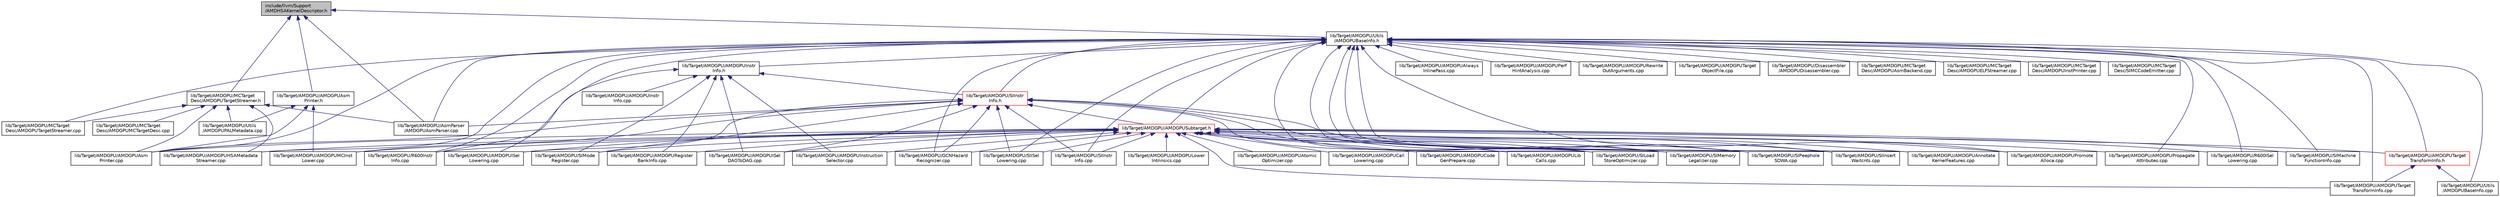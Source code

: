 digraph "include/llvm/Support/AMDHSAKernelDescriptor.h"
{
 // LATEX_PDF_SIZE
  bgcolor="transparent";
  edge [fontname="Helvetica",fontsize="10",labelfontname="Helvetica",labelfontsize="10"];
  node [fontname="Helvetica",fontsize="10",shape="box"];
  Node1 [label="include/llvm/Support\l/AMDHSAKernelDescriptor.h",height=0.2,width=0.4,color="black", fillcolor="grey75", style="filled", fontcolor="black",tooltip="AMDHSA kernel descriptor definitions."];
  Node1 -> Node2 [dir="back",color="midnightblue",fontsize="10",style="solid",fontname="Helvetica"];
  Node2 [label="lib/Target/AMDGPU/AMDGPUAsm\lPrinter.h",height=0.2,width=0.4,color="black",URL="$AMDGPUAsmPrinter_8h.html",tooltip="AMDGPU Assembly printer class."];
  Node2 -> Node3 [dir="back",color="midnightblue",fontsize="10",style="solid",fontname="Helvetica"];
  Node3 [label="lib/Target/AMDGPU/AMDGPUAsm\lPrinter.cpp",height=0.2,width=0.4,color="black",URL="$AMDGPUAsmPrinter_8cpp.html",tooltip="The AMDGPUAsmPrinter is used to print both assembly string and also binary code."];
  Node2 -> Node4 [dir="back",color="midnightblue",fontsize="10",style="solid",fontname="Helvetica"];
  Node4 [label="lib/Target/AMDGPU/AMDGPUMCInst\lLower.cpp",height=0.2,width=0.4,color="black",URL="$AMDGPUMCInstLower_8cpp.html",tooltip="Code to lower AMDGPU MachineInstrs to their corresponding MCInst."];
  Node2 -> Node5 [dir="back",color="midnightblue",fontsize="10",style="solid",fontname="Helvetica"];
  Node5 [label="lib/Target/AMDGPU/Utils\l/AMDGPUPALMetadata.cpp",height=0.2,width=0.4,color="black",URL="$AMDGPUPALMetadata_8cpp.html",tooltip="This class has methods called by AMDGPUAsmPrinter to accumulate and print the PAL metadata."];
  Node1 -> Node6 [dir="back",color="midnightblue",fontsize="10",style="solid",fontname="Helvetica"];
  Node6 [label="lib/Target/AMDGPU/AsmParser\l/AMDGPUAsmParser.cpp",height=0.2,width=0.4,color="black",URL="$AMDGPUAsmParser_8cpp.html",tooltip=" "];
  Node1 -> Node7 [dir="back",color="midnightblue",fontsize="10",style="solid",fontname="Helvetica"];
  Node7 [label="lib/Target/AMDGPU/MCTarget\lDesc/AMDGPUTargetStreamer.h",height=0.2,width=0.4,color="black",URL="$AMDGPUTargetStreamer_8h.html",tooltip=" "];
  Node7 -> Node3 [dir="back",color="midnightblue",fontsize="10",style="solid",fontname="Helvetica"];
  Node7 -> Node8 [dir="back",color="midnightblue",fontsize="10",style="solid",fontname="Helvetica"];
  Node8 [label="lib/Target/AMDGPU/AMDGPUHSAMetadata\lStreamer.cpp",height=0.2,width=0.4,color="black",URL="$AMDGPUHSAMetadataStreamer_8cpp.html",tooltip="AMDGPU HSA Metadata Streamer."];
  Node7 -> Node6 [dir="back",color="midnightblue",fontsize="10",style="solid",fontname="Helvetica"];
  Node7 -> Node9 [dir="back",color="midnightblue",fontsize="10",style="solid",fontname="Helvetica"];
  Node9 [label="lib/Target/AMDGPU/MCTarget\lDesc/AMDGPUMCTargetDesc.cpp",height=0.2,width=0.4,color="black",URL="$AMDGPUMCTargetDesc_8cpp.html",tooltip="This file provides AMDGPU specific target descriptions."];
  Node7 -> Node10 [dir="back",color="midnightblue",fontsize="10",style="solid",fontname="Helvetica"];
  Node10 [label="lib/Target/AMDGPU/MCTarget\lDesc/AMDGPUTargetStreamer.cpp",height=0.2,width=0.4,color="black",URL="$AMDGPUTargetStreamer_8cpp.html",tooltip=" "];
  Node7 -> Node5 [dir="back",color="midnightblue",fontsize="10",style="solid",fontname="Helvetica"];
  Node1 -> Node11 [dir="back",color="midnightblue",fontsize="10",style="solid",fontname="Helvetica"];
  Node11 [label="lib/Target/AMDGPU/Utils\l/AMDGPUBaseInfo.h",height=0.2,width=0.4,color="black",URL="$AMDGPUBaseInfo_8h.html",tooltip=" "];
  Node11 -> Node12 [dir="back",color="midnightblue",fontsize="10",style="solid",fontname="Helvetica"];
  Node12 [label="lib/Target/AMDGPU/AMDGPUAlways\lInlinePass.cpp",height=0.2,width=0.4,color="black",URL="$AMDGPUAlwaysInlinePass_8cpp.html",tooltip="This pass marks all internal functions as always_inline and creates duplicates of all other functions..."];
  Node11 -> Node13 [dir="back",color="midnightblue",fontsize="10",style="solid",fontname="Helvetica"];
  Node13 [label="lib/Target/AMDGPU/AMDGPUAnnotate\lKernelFeatures.cpp",height=0.2,width=0.4,color="black",URL="$AMDGPUAnnotateKernelFeatures_8cpp.html",tooltip=" "];
  Node11 -> Node3 [dir="back",color="midnightblue",fontsize="10",style="solid",fontname="Helvetica"];
  Node11 -> Node8 [dir="back",color="midnightblue",fontsize="10",style="solid",fontname="Helvetica"];
  Node11 -> Node14 [dir="back",color="midnightblue",fontsize="10",style="solid",fontname="Helvetica"];
  Node14 [label="lib/Target/AMDGPU/AMDGPUISel\lLowering.cpp",height=0.2,width=0.4,color="black",URL="$AMDGPUISelLowering_8cpp.html",tooltip="This is the parent TargetLowering class for hardware code gen targets."];
  Node11 -> Node15 [dir="back",color="midnightblue",fontsize="10",style="solid",fontname="Helvetica"];
  Node15 [label="lib/Target/AMDGPU/AMDGPUInstr\lInfo.h",height=0.2,width=0.4,color="black",URL="$AMDGPUInstrInfo_8h.html",tooltip="Contains the definition of a TargetInstrInfo class that is common to all AMD GPUs."];
  Node15 -> Node16 [dir="back",color="midnightblue",fontsize="10",style="solid",fontname="Helvetica"];
  Node16 [label="lib/Target/AMDGPU/AMDGPUISel\lDAGToDAG.cpp",height=0.2,width=0.4,color="black",URL="$AMDGPUISelDAGToDAG_8cpp.html",tooltip="Defines an instruction selector for the AMDGPU target."];
  Node15 -> Node17 [dir="back",color="midnightblue",fontsize="10",style="solid",fontname="Helvetica"];
  Node17 [label="lib/Target/AMDGPU/AMDGPUInstr\lInfo.cpp",height=0.2,width=0.4,color="black",URL="$AMDGPUInstrInfo_8cpp.html",tooltip="Implementation of the TargetInstrInfo class that is common to all AMD GPUs."];
  Node15 -> Node18 [dir="back",color="midnightblue",fontsize="10",style="solid",fontname="Helvetica"];
  Node18 [label="lib/Target/AMDGPU/AMDGPUInstruction\lSelector.cpp",height=0.2,width=0.4,color="black",URL="$AMDGPUInstructionSelector_8cpp.html",tooltip="This file implements the targeting of the InstructionSelector class for AMDGPU."];
  Node15 -> Node19 [dir="back",color="midnightblue",fontsize="10",style="solid",fontname="Helvetica"];
  Node19 [label="lib/Target/AMDGPU/AMDGPURegister\lBankInfo.cpp",height=0.2,width=0.4,color="black",URL="$AMDGPURegisterBankInfo_8cpp.html",tooltip="This file implements the targeting of the RegisterBankInfo class for AMDGPU."];
  Node15 -> Node20 [dir="back",color="midnightblue",fontsize="10",style="solid",fontname="Helvetica"];
  Node20 [label="lib/Target/AMDGPU/R600Instr\lInfo.cpp",height=0.2,width=0.4,color="black",URL="$R600InstrInfo_8cpp.html",tooltip="R600 Implementation of TargetInstrInfo."];
  Node15 -> Node21 [dir="back",color="midnightblue",fontsize="10",style="solid",fontname="Helvetica"];
  Node21 [label="lib/Target/AMDGPU/SIInstr\lInfo.h",height=0.2,width=0.4,color="red",URL="$SIInstrInfo_8h.html",tooltip="Interface definition for SIInstrInfo."];
  Node21 -> Node3 [dir="back",color="midnightblue",fontsize="10",style="solid",fontname="Helvetica"];
  Node21 -> Node16 [dir="back",color="midnightblue",fontsize="10",style="solid",fontname="Helvetica"];
  Node21 -> Node14 [dir="back",color="midnightblue",fontsize="10",style="solid",fontname="Helvetica"];
  Node21 -> Node4 [dir="back",color="midnightblue",fontsize="10",style="solid",fontname="Helvetica"];
  Node21 -> Node24 [dir="back",color="midnightblue",fontsize="10",style="solid",fontname="Helvetica"];
  Node24 [label="lib/Target/AMDGPU/AMDGPUSubtarget.h",height=0.2,width=0.4,color="red",URL="$AMDGPUSubtarget_8h.html",tooltip="AMDGPU specific subclass of TargetSubtarget."];
  Node24 -> Node13 [dir="back",color="midnightblue",fontsize="10",style="solid",fontname="Helvetica"];
  Node24 -> Node3 [dir="back",color="midnightblue",fontsize="10",style="solid",fontname="Helvetica"];
  Node24 -> Node25 [dir="back",color="midnightblue",fontsize="10",style="solid",fontname="Helvetica"];
  Node25 [label="lib/Target/AMDGPU/AMDGPUAtomic\lOptimizer.cpp",height=0.2,width=0.4,color="black",URL="$AMDGPUAtomicOptimizer_8cpp.html",tooltip="This pass optimizes atomic operations by using a single lane of a wavefront to perform the atomic ope..."];
  Node24 -> Node26 [dir="back",color="midnightblue",fontsize="10",style="solid",fontname="Helvetica"];
  Node26 [label="lib/Target/AMDGPU/AMDGPUCall\lLowering.cpp",height=0.2,width=0.4,color="black",URL="$AMDGPUCallLowering_8cpp.html",tooltip="This file implements the lowering of LLVM calls to machine code calls for GlobalISel."];
  Node24 -> Node27 [dir="back",color="midnightblue",fontsize="10",style="solid",fontname="Helvetica"];
  Node27 [label="lib/Target/AMDGPU/AMDGPUCode\lGenPrepare.cpp",height=0.2,width=0.4,color="black",URL="$AMDGPUCodeGenPrepare_8cpp.html",tooltip="This pass does misc."];
  Node24 -> Node8 [dir="back",color="midnightblue",fontsize="10",style="solid",fontname="Helvetica"];
  Node24 -> Node16 [dir="back",color="midnightblue",fontsize="10",style="solid",fontname="Helvetica"];
  Node24 -> Node14 [dir="back",color="midnightblue",fontsize="10",style="solid",fontname="Helvetica"];
  Node24 -> Node18 [dir="back",color="midnightblue",fontsize="10",style="solid",fontname="Helvetica"];
  Node24 -> Node28 [dir="back",color="midnightblue",fontsize="10",style="solid",fontname="Helvetica"];
  Node28 [label="lib/Target/AMDGPU/AMDGPULib\lCalls.cpp",height=0.2,width=0.4,color="black",URL="$AMDGPULibCalls_8cpp.html",tooltip="This file does AMD library function optimizations."];
  Node24 -> Node29 [dir="back",color="midnightblue",fontsize="10",style="solid",fontname="Helvetica"];
  Node29 [label="lib/Target/AMDGPU/AMDGPULower\lIntrinsics.cpp",height=0.2,width=0.4,color="black",URL="$AMDGPULowerIntrinsics_8cpp.html",tooltip=" "];
  Node24 -> Node4 [dir="back",color="midnightblue",fontsize="10",style="solid",fontname="Helvetica"];
  Node24 -> Node32 [dir="back",color="midnightblue",fontsize="10",style="solid",fontname="Helvetica"];
  Node32 [label="lib/Target/AMDGPU/AMDGPUPromote\lAlloca.cpp",height=0.2,width=0.4,color="black",URL="$AMDGPUPromoteAlloca_8cpp.html",tooltip=" "];
  Node24 -> Node33 [dir="back",color="midnightblue",fontsize="10",style="solid",fontname="Helvetica"];
  Node33 [label="lib/Target/AMDGPU/AMDGPUPropagate\lAttributes.cpp",height=0.2,width=0.4,color="black",URL="$AMDGPUPropagateAttributes_8cpp.html",tooltip="This pass propagates attributes from kernels to the non-entry functions."];
  Node24 -> Node19 [dir="back",color="midnightblue",fontsize="10",style="solid",fontname="Helvetica"];
  Node24 -> Node42 [dir="back",color="midnightblue",fontsize="10",style="solid",fontname="Helvetica"];
  Node42 [label="lib/Target/AMDGPU/AMDGPUTarget\lTransformInfo.cpp",height=0.2,width=0.4,color="black",URL="$AMDGPUTargetTransformInfo_8cpp.html",tooltip=" "];
  Node24 -> Node41 [dir="back",color="midnightblue",fontsize="10",style="solid",fontname="Helvetica"];
  Node41 [label="lib/Target/AMDGPU/AMDGPUTarget\lTransformInfo.h",height=0.2,width=0.4,color="red",URL="$AMDGPUTargetTransformInfo_8h.html",tooltip="This file a TargetTransformInfo::Concept conforming object specific to the AMDGPU target machine."];
  Node41 -> Node42 [dir="back",color="midnightblue",fontsize="10",style="solid",fontname="Helvetica"];
  Node41 -> Node43 [dir="back",color="midnightblue",fontsize="10",style="solid",fontname="Helvetica"];
  Node43 [label="lib/Target/AMDGPU/Utils\l/AMDGPUBaseInfo.cpp",height=0.2,width=0.4,color="black",URL="$AMDGPUBaseInfo_8cpp.html",tooltip=" "];
  Node24 -> Node48 [dir="back",color="midnightblue",fontsize="10",style="solid",fontname="Helvetica"];
  Node48 [label="lib/Target/AMDGPU/GCNHazard\lRecognizer.cpp",height=0.2,width=0.4,color="black",URL="$GCNHazardRecognizer_8cpp.html",tooltip=" "];
  Node24 -> Node64 [dir="back",color="midnightblue",fontsize="10",style="solid",fontname="Helvetica"];
  Node64 [label="lib/Target/AMDGPU/R600ISel\lLowering.cpp",height=0.2,width=0.4,color="black",URL="$R600ISelLowering_8cpp.html",tooltip="Custom DAG lowering for R600."];
  Node24 -> Node20 [dir="back",color="midnightblue",fontsize="10",style="solid",fontname="Helvetica"];
  Node24 -> Node45 [dir="back",color="midnightblue",fontsize="10",style="solid",fontname="Helvetica"];
  Node45 [label="lib/Target/AMDGPU/SIISel\lLowering.cpp",height=0.2,width=0.4,color="black",URL="$SIISelLowering_8cpp.html",tooltip="Custom DAG lowering for SI."];
  Node24 -> Node76 [dir="back",color="midnightblue",fontsize="10",style="solid",fontname="Helvetica"];
  Node76 [label="lib/Target/AMDGPU/SIInsert\lWaitcnts.cpp",height=0.2,width=0.4,color="black",URL="$SIInsertWaitcnts_8cpp.html",tooltip="Insert wait instructions for memory reads and writes."];
  Node24 -> Node77 [dir="back",color="midnightblue",fontsize="10",style="solid",fontname="Helvetica"];
  Node77 [label="lib/Target/AMDGPU/SIInstr\lInfo.cpp",height=0.2,width=0.4,color="black",URL="$SIInstrInfo_8cpp.html",tooltip="SI Implementation of TargetInstrInfo."];
  Node24 -> Node78 [dir="back",color="midnightblue",fontsize="10",style="solid",fontname="Helvetica"];
  Node78 [label="lib/Target/AMDGPU/SILoad\lStoreOptimizer.cpp",height=0.2,width=0.4,color="black",URL="$SILoadStoreOptimizer_8cpp.html",tooltip=" "];
  Node24 -> Node82 [dir="back",color="midnightblue",fontsize="10",style="solid",fontname="Helvetica"];
  Node82 [label="lib/Target/AMDGPU/SIMachine\lFunctionInfo.cpp",height=0.2,width=0.4,color="black",URL="$SIMachineFunctionInfo_8cpp.html",tooltip=" "];
  Node24 -> Node83 [dir="back",color="midnightblue",fontsize="10",style="solid",fontname="Helvetica"];
  Node83 [label="lib/Target/AMDGPU/SIMemory\lLegalizer.cpp",height=0.2,width=0.4,color="black",URL="$SIMemoryLegalizer_8cpp.html",tooltip="Memory legalizer - implements memory model."];
  Node24 -> Node84 [dir="back",color="midnightblue",fontsize="10",style="solid",fontname="Helvetica"];
  Node84 [label="lib/Target/AMDGPU/SIMode\lRegister.cpp",height=0.2,width=0.4,color="black",URL="$SIModeRegister_8cpp.html",tooltip="This pass inserts changes to the Mode register settings as required."];
  Node24 -> Node87 [dir="back",color="midnightblue",fontsize="10",style="solid",fontname="Helvetica"];
  Node87 [label="lib/Target/AMDGPU/SIPeephole\lSDWA.cpp",height=0.2,width=0.4,color="black",URL="$SIPeepholeSDWA_8cpp.html",tooltip=" "];
  Node21 -> Node6 [dir="back",color="midnightblue",fontsize="10",style="solid",fontname="Helvetica"];
  Node21 -> Node48 [dir="back",color="midnightblue",fontsize="10",style="solid",fontname="Helvetica"];
  Node21 -> Node45 [dir="back",color="midnightblue",fontsize="10",style="solid",fontname="Helvetica"];
  Node21 -> Node76 [dir="back",color="midnightblue",fontsize="10",style="solid",fontname="Helvetica"];
  Node21 -> Node77 [dir="back",color="midnightblue",fontsize="10",style="solid",fontname="Helvetica"];
  Node21 -> Node78 [dir="back",color="midnightblue",fontsize="10",style="solid",fontname="Helvetica"];
  Node21 -> Node83 [dir="back",color="midnightblue",fontsize="10",style="solid",fontname="Helvetica"];
  Node21 -> Node84 [dir="back",color="midnightblue",fontsize="10",style="solid",fontname="Helvetica"];
  Node21 -> Node87 [dir="back",color="midnightblue",fontsize="10",style="solid",fontname="Helvetica"];
  Node15 -> Node84 [dir="back",color="midnightblue",fontsize="10",style="solid",fontname="Helvetica"];
  Node11 -> Node96 [dir="back",color="midnightblue",fontsize="10",style="solid",fontname="Helvetica"];
  Node96 [label="lib/Target/AMDGPU/AMDGPUPerf\lHintAnalysis.cpp",height=0.2,width=0.4,color="black",URL="$AMDGPUPerfHintAnalysis_8cpp.html",tooltip="Analyzes if a function potentially memory bound and if a kernel kernel may benefit from limiting numb..."];
  Node11 -> Node32 [dir="back",color="midnightblue",fontsize="10",style="solid",fontname="Helvetica"];
  Node11 -> Node33 [dir="back",color="midnightblue",fontsize="10",style="solid",fontname="Helvetica"];
  Node11 -> Node97 [dir="back",color="midnightblue",fontsize="10",style="solid",fontname="Helvetica"];
  Node97 [label="lib/Target/AMDGPU/AMDGPURewrite\lOutArguments.cpp",height=0.2,width=0.4,color="black",URL="$AMDGPURewriteOutArguments_8cpp.html",tooltip=" "];
  Node11 -> Node24 [dir="back",color="midnightblue",fontsize="10",style="solid",fontname="Helvetica"];
  Node11 -> Node40 [dir="back",color="midnightblue",fontsize="10",style="solid",fontname="Helvetica"];
  Node40 [label="lib/Target/AMDGPU/AMDGPUTarget\lObjectFile.cpp",height=0.2,width=0.4,color="black",URL="$AMDGPUTargetObjectFile_8cpp.html",tooltip=" "];
  Node11 -> Node42 [dir="back",color="midnightblue",fontsize="10",style="solid",fontname="Helvetica"];
  Node11 -> Node41 [dir="back",color="midnightblue",fontsize="10",style="solid",fontname="Helvetica"];
  Node11 -> Node6 [dir="back",color="midnightblue",fontsize="10",style="solid",fontname="Helvetica"];
  Node11 -> Node98 [dir="back",color="midnightblue",fontsize="10",style="solid",fontname="Helvetica"];
  Node98 [label="lib/Target/AMDGPU/Disassembler\l/AMDGPUDisassembler.cpp",height=0.2,width=0.4,color="black",URL="$AMDGPUDisassembler_8cpp.html",tooltip="This file contains definition for AMDGPU ISA disassembler."];
  Node11 -> Node48 [dir="back",color="midnightblue",fontsize="10",style="solid",fontname="Helvetica"];
  Node11 -> Node99 [dir="back",color="midnightblue",fontsize="10",style="solid",fontname="Helvetica"];
  Node99 [label="lib/Target/AMDGPU/MCTarget\lDesc/AMDGPUAsmBackend.cpp",height=0.2,width=0.4,color="black",URL="$AMDGPUAsmBackend_8cpp.html",tooltip=" "];
  Node11 -> Node100 [dir="back",color="midnightblue",fontsize="10",style="solid",fontname="Helvetica"];
  Node100 [label="lib/Target/AMDGPU/MCTarget\lDesc/AMDGPUELFStreamer.cpp",height=0.2,width=0.4,color="black",URL="$AMDGPUELFStreamer_8cpp.html",tooltip=" "];
  Node11 -> Node101 [dir="back",color="midnightblue",fontsize="10",style="solid",fontname="Helvetica"];
  Node101 [label="lib/Target/AMDGPU/MCTarget\lDesc/AMDGPUInstPrinter.cpp",height=0.2,width=0.4,color="black",URL="$AMDGPUInstPrinter_8cpp.html",tooltip=" "];
  Node11 -> Node10 [dir="back",color="midnightblue",fontsize="10",style="solid",fontname="Helvetica"];
  Node11 -> Node102 [dir="back",color="midnightblue",fontsize="10",style="solid",fontname="Helvetica"];
  Node102 [label="lib/Target/AMDGPU/MCTarget\lDesc/SIMCCodeEmitter.cpp",height=0.2,width=0.4,color="black",URL="$SIMCCodeEmitter_8cpp.html",tooltip="The SI code emitter produces machine code that can be executed directly on the GPU device."];
  Node11 -> Node64 [dir="back",color="midnightblue",fontsize="10",style="solid",fontname="Helvetica"];
  Node11 -> Node20 [dir="back",color="midnightblue",fontsize="10",style="solid",fontname="Helvetica"];
  Node11 -> Node45 [dir="back",color="midnightblue",fontsize="10",style="solid",fontname="Helvetica"];
  Node11 -> Node76 [dir="back",color="midnightblue",fontsize="10",style="solid",fontname="Helvetica"];
  Node11 -> Node77 [dir="back",color="midnightblue",fontsize="10",style="solid",fontname="Helvetica"];
  Node11 -> Node21 [dir="back",color="midnightblue",fontsize="10",style="solid",fontname="Helvetica"];
  Node11 -> Node78 [dir="back",color="midnightblue",fontsize="10",style="solid",fontname="Helvetica"];
  Node11 -> Node82 [dir="back",color="midnightblue",fontsize="10",style="solid",fontname="Helvetica"];
  Node11 -> Node83 [dir="back",color="midnightblue",fontsize="10",style="solid",fontname="Helvetica"];
  Node11 -> Node87 [dir="back",color="midnightblue",fontsize="10",style="solid",fontname="Helvetica"];
  Node11 -> Node43 [dir="back",color="midnightblue",fontsize="10",style="solid",fontname="Helvetica"];
}
